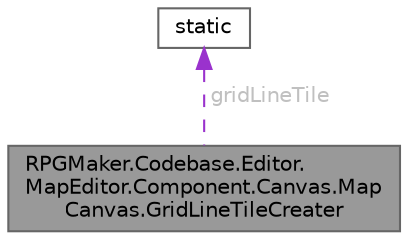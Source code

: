 digraph "RPGMaker.Codebase.Editor.MapEditor.Component.Canvas.MapCanvas.GridLineTileCreater"
{
 // LATEX_PDF_SIZE
  bgcolor="transparent";
  edge [fontname=Helvetica,fontsize=10,labelfontname=Helvetica,labelfontsize=10];
  node [fontname=Helvetica,fontsize=10,shape=box,height=0.2,width=0.4];
  Node1 [id="Node000001",label="RPGMaker.Codebase.Editor.\lMapEditor.Component.Canvas.Map\lCanvas.GridLineTileCreater",height=0.2,width=0.4,color="gray40", fillcolor="grey60", style="filled", fontcolor="black",tooltip="😁 マップタイルグリッド線用のタイル生成クラス。"];
  Node2 -> Node1 [id="edge1_Node000001_Node000002",dir="back",color="darkorchid3",style="dashed",tooltip=" ",label=" gridLineTile",fontcolor="grey" ];
  Node2 [id="Node000002",label="static",height=0.2,width=0.4,color="gray40", fillcolor="white", style="filled",tooltip=" "];
}

